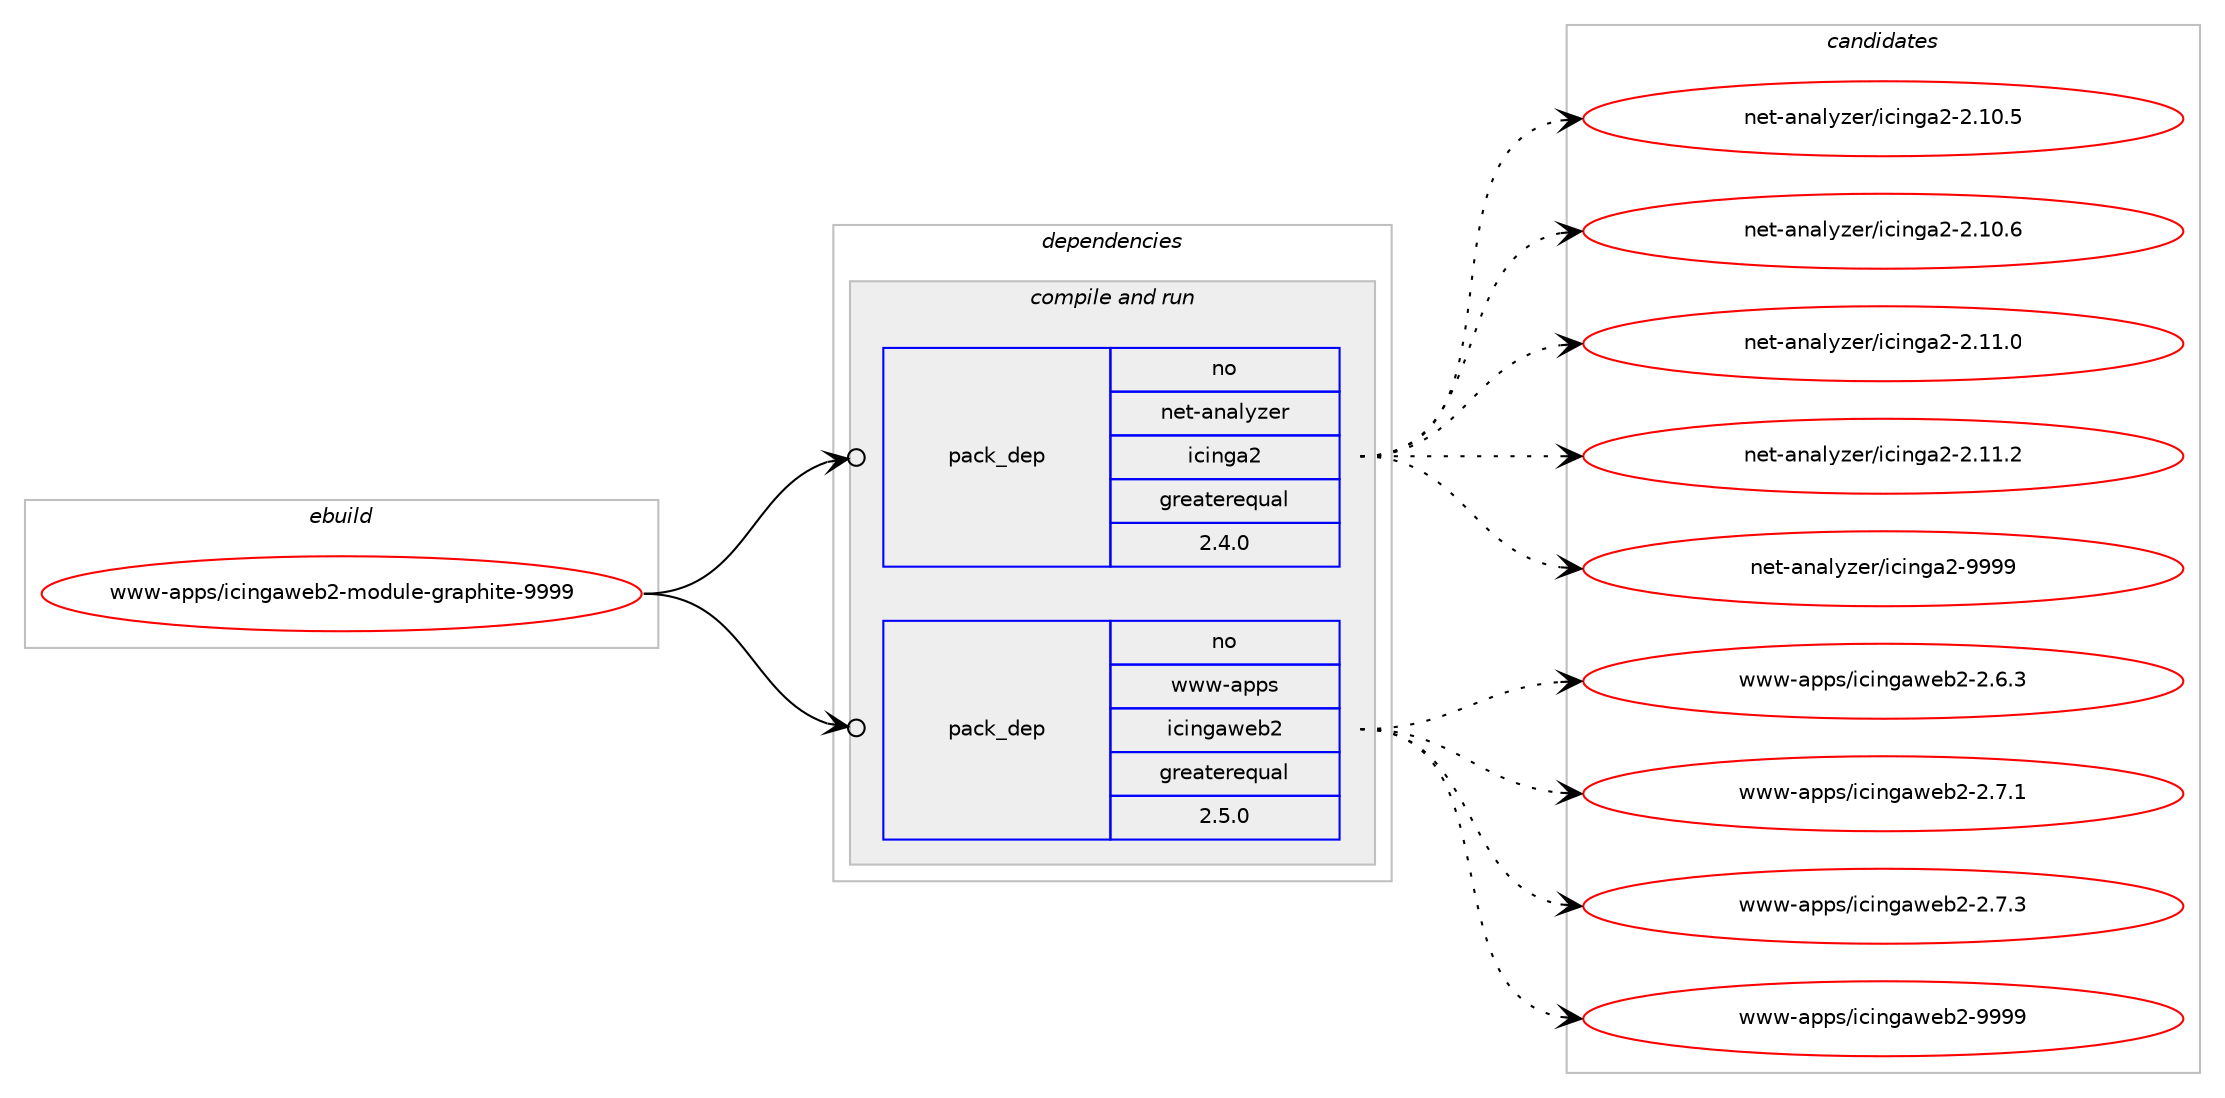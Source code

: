digraph prolog {

# *************
# Graph options
# *************

newrank=true;
concentrate=true;
compound=true;
graph [rankdir=LR,fontname=Helvetica,fontsize=10,ranksep=1.5];#, ranksep=2.5, nodesep=0.2];
edge  [arrowhead=vee];
node  [fontname=Helvetica,fontsize=10];

# **********
# The ebuild
# **********

subgraph cluster_leftcol {
color=gray;
rank=same;
label=<<i>ebuild</i>>;
id [label="www-apps/icingaweb2-module-graphite-9999", color=red, width=4, href="../www-apps/icingaweb2-module-graphite-9999.svg"];
}

# ****************
# The dependencies
# ****************

subgraph cluster_midcol {
color=gray;
label=<<i>dependencies</i>>;
subgraph cluster_compile {
fillcolor="#eeeeee";
style=filled;
label=<<i>compile</i>>;
}
subgraph cluster_compileandrun {
fillcolor="#eeeeee";
style=filled;
label=<<i>compile and run</i>>;
subgraph pack671084 {
dependency904101 [label=<<TABLE BORDER="0" CELLBORDER="1" CELLSPACING="0" CELLPADDING="4" WIDTH="220"><TR><TD ROWSPAN="6" CELLPADDING="30">pack_dep</TD></TR><TR><TD WIDTH="110">no</TD></TR><TR><TD>net-analyzer</TD></TR><TR><TD>icinga2</TD></TR><TR><TD>greaterequal</TD></TR><TR><TD>2.4.0</TD></TR></TABLE>>, shape=none, color=blue];
}
id:e -> dependency904101:w [weight=20,style="solid",arrowhead="odotvee"];
subgraph pack671085 {
dependency904102 [label=<<TABLE BORDER="0" CELLBORDER="1" CELLSPACING="0" CELLPADDING="4" WIDTH="220"><TR><TD ROWSPAN="6" CELLPADDING="30">pack_dep</TD></TR><TR><TD WIDTH="110">no</TD></TR><TR><TD>www-apps</TD></TR><TR><TD>icingaweb2</TD></TR><TR><TD>greaterequal</TD></TR><TR><TD>2.5.0</TD></TR></TABLE>>, shape=none, color=blue];
}
id:e -> dependency904102:w [weight=20,style="solid",arrowhead="odotvee"];
}
subgraph cluster_run {
fillcolor="#eeeeee";
style=filled;
label=<<i>run</i>>;
}
}

# **************
# The candidates
# **************

subgraph cluster_choices {
rank=same;
color=gray;
label=<<i>candidates</i>>;

subgraph choice671084 {
color=black;
nodesep=1;
choice1101011164597110971081211221011144710599105110103975045504649484653 [label="net-analyzer/icinga2-2.10.5", color=red, width=4,href="../net-analyzer/icinga2-2.10.5.svg"];
choice1101011164597110971081211221011144710599105110103975045504649484654 [label="net-analyzer/icinga2-2.10.6", color=red, width=4,href="../net-analyzer/icinga2-2.10.6.svg"];
choice1101011164597110971081211221011144710599105110103975045504649494648 [label="net-analyzer/icinga2-2.11.0", color=red, width=4,href="../net-analyzer/icinga2-2.11.0.svg"];
choice1101011164597110971081211221011144710599105110103975045504649494650 [label="net-analyzer/icinga2-2.11.2", color=red, width=4,href="../net-analyzer/icinga2-2.11.2.svg"];
choice110101116459711097108121122101114471059910511010397504557575757 [label="net-analyzer/icinga2-9999", color=red, width=4,href="../net-analyzer/icinga2-9999.svg"];
dependency904101:e -> choice1101011164597110971081211221011144710599105110103975045504649484653:w [style=dotted,weight="100"];
dependency904101:e -> choice1101011164597110971081211221011144710599105110103975045504649484654:w [style=dotted,weight="100"];
dependency904101:e -> choice1101011164597110971081211221011144710599105110103975045504649494648:w [style=dotted,weight="100"];
dependency904101:e -> choice1101011164597110971081211221011144710599105110103975045504649494650:w [style=dotted,weight="100"];
dependency904101:e -> choice110101116459711097108121122101114471059910511010397504557575757:w [style=dotted,weight="100"];
}
subgraph choice671085 {
color=black;
nodesep=1;
choice11911911945971121121154710599105110103971191019850455046544651 [label="www-apps/icingaweb2-2.6.3", color=red, width=4,href="../www-apps/icingaweb2-2.6.3.svg"];
choice11911911945971121121154710599105110103971191019850455046554649 [label="www-apps/icingaweb2-2.7.1", color=red, width=4,href="../www-apps/icingaweb2-2.7.1.svg"];
choice11911911945971121121154710599105110103971191019850455046554651 [label="www-apps/icingaweb2-2.7.3", color=red, width=4,href="../www-apps/icingaweb2-2.7.3.svg"];
choice119119119459711211211547105991051101039711910198504557575757 [label="www-apps/icingaweb2-9999", color=red, width=4,href="../www-apps/icingaweb2-9999.svg"];
dependency904102:e -> choice11911911945971121121154710599105110103971191019850455046544651:w [style=dotted,weight="100"];
dependency904102:e -> choice11911911945971121121154710599105110103971191019850455046554649:w [style=dotted,weight="100"];
dependency904102:e -> choice11911911945971121121154710599105110103971191019850455046554651:w [style=dotted,weight="100"];
dependency904102:e -> choice119119119459711211211547105991051101039711910198504557575757:w [style=dotted,weight="100"];
}
}

}
